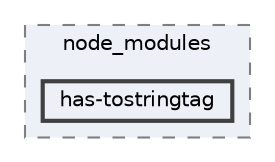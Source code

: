 digraph "pkiclassroomrescheduler/src/main/frontend/node_modules/has-tostringtag"
{
 // LATEX_PDF_SIZE
  bgcolor="transparent";
  edge [fontname=Helvetica,fontsize=10,labelfontname=Helvetica,labelfontsize=10];
  node [fontname=Helvetica,fontsize=10,shape=box,height=0.2,width=0.4];
  compound=true
  subgraph clusterdir_72953eda66ccb3a2722c28e1c3e6c23b {
    graph [ bgcolor="#edf0f7", pencolor="grey50", label="node_modules", fontname=Helvetica,fontsize=10 style="filled,dashed", URL="dir_72953eda66ccb3a2722c28e1c3e6c23b.html",tooltip=""]
  dir_a81ae0ed0b81b687f247fae71f7d20b8 [label="has-tostringtag", fillcolor="#edf0f7", color="grey25", style="filled,bold", URL="dir_a81ae0ed0b81b687f247fae71f7d20b8.html",tooltip=""];
  }
}
